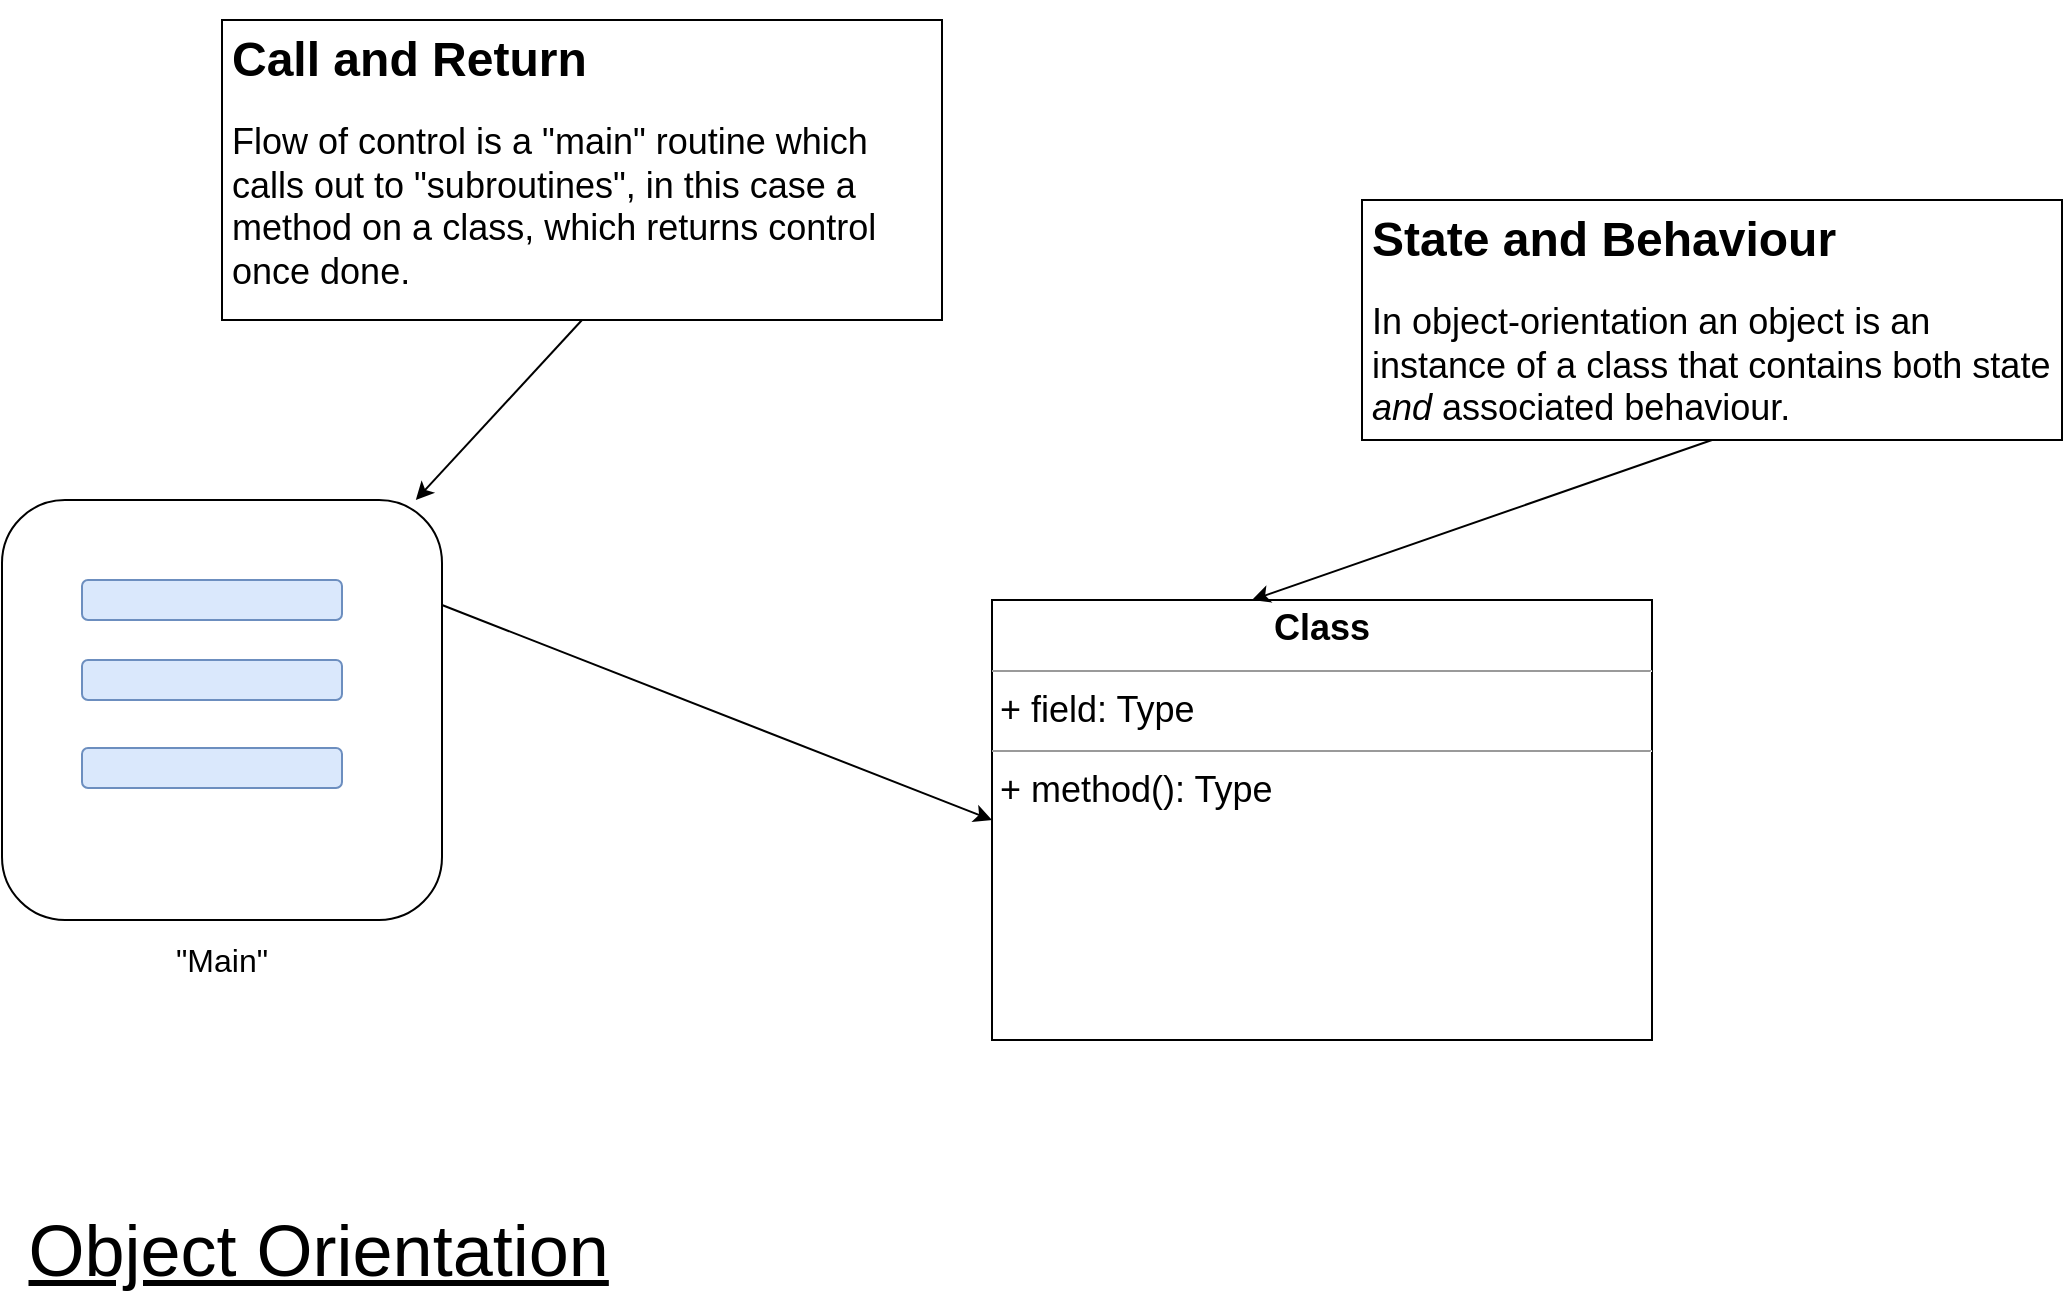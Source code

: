 <mxfile version="15.2.7" type="device"><diagram id="nr1dLRrK70tQFrGCDsv8" name="Page-1"><mxGraphModel dx="1580" dy="1186" grid="1" gridSize="10" guides="1" tooltips="1" connect="1" arrows="1" fold="1" page="1" pageScale="1" pageWidth="1169" pageHeight="827" math="0" shadow="0"><root><mxCell id="0"/><mxCell id="1" parent="0"/><mxCell id="Jpu9qR0ElXBrhkl1NrDc-1" value="&lt;p style=&quot;margin: 4px 0px 0px ; text-align: center ; font-size: 18px&quot;&gt;&lt;b&gt;&lt;font style=&quot;font-size: 18px&quot;&gt;Class&lt;/font&gt;&lt;/b&gt;&lt;/p&gt;&lt;hr size=&quot;1&quot; style=&quot;font-size: 18px&quot;&gt;&lt;p style=&quot;margin: 0px 0px 0px 4px ; font-size: 18px&quot;&gt;&lt;font style=&quot;font-size: 18px&quot;&gt;+ field: Type&lt;/font&gt;&lt;/p&gt;&lt;hr size=&quot;1&quot; style=&quot;font-size: 18px&quot;&gt;&lt;p style=&quot;margin: 0px 0px 0px 4px ; font-size: 18px&quot;&gt;&lt;font style=&quot;font-size: 18px&quot;&gt;+ method(): Type&lt;/font&gt;&lt;/p&gt;" style="verticalAlign=top;align=left;overflow=fill;fontSize=12;fontFamily=Helvetica;html=1;" vertex="1" parent="1"><mxGeometry x="585" y="360" width="330" height="220" as="geometry"/></mxCell><mxCell id="Jpu9qR0ElXBrhkl1NrDc-2" value="&lt;font size=&quot;1&quot;&gt;&lt;u style=&quot;font-size: 36px&quot;&gt;Object Orientation&lt;/u&gt;&lt;/font&gt;&amp;nbsp;" style="text;html=1;strokeColor=none;fillColor=none;align=center;verticalAlign=middle;whiteSpace=wrap;rounded=0;" vertex="1" parent="1"><mxGeometry x="100" y="660" width="300" height="50" as="geometry"/></mxCell><mxCell id="Jpu9qR0ElXBrhkl1NrDc-3" value="&lt;h1&gt;State and Behaviour&lt;/h1&gt;&lt;p&gt;&lt;font style=&quot;font-size: 18px&quot;&gt;In object-orientation an object is an instance of a class that contains both state &lt;i&gt;and&lt;/i&gt;&amp;nbsp;associated behaviour.&amp;nbsp;&amp;nbsp;&lt;/font&gt;&lt;/p&gt;" style="text;html=1;strokeColor=default;fillColor=none;spacing=5;spacingTop=-20;whiteSpace=wrap;overflow=hidden;rounded=0;" vertex="1" parent="1"><mxGeometry x="770" y="160" width="350" height="120" as="geometry"/></mxCell><mxCell id="Jpu9qR0ElXBrhkl1NrDc-4" value="" style="endArrow=classic;html=1;entryX=0.394;entryY=0;entryDx=0;entryDy=0;entryPerimeter=0;exitX=0.5;exitY=1;exitDx=0;exitDy=0;" edge="1" parent="1" source="Jpu9qR0ElXBrhkl1NrDc-3" target="Jpu9qR0ElXBrhkl1NrDc-1"><mxGeometry width="50" height="50" relative="1" as="geometry"><mxPoint x="960" y="290" as="sourcePoint"/><mxPoint x="550" y="360" as="targetPoint"/></mxGeometry></mxCell><mxCell id="Jpu9qR0ElXBrhkl1NrDc-6" value="" style="rounded=1;whiteSpace=wrap;html=1;strokeColor=default;" vertex="1" parent="1"><mxGeometry x="90" y="310" width="220" height="210" as="geometry"/></mxCell><mxCell id="Jpu9qR0ElXBrhkl1NrDc-7" value="" style="rounded=1;whiteSpace=wrap;html=1;strokeColor=#6c8ebf;fillColor=#dae8fc;" vertex="1" parent="1"><mxGeometry x="130" y="350" width="130" height="20" as="geometry"/></mxCell><mxCell id="Jpu9qR0ElXBrhkl1NrDc-9" value="" style="rounded=1;whiteSpace=wrap;html=1;strokeColor=#6c8ebf;fillColor=#dae8fc;" vertex="1" parent="1"><mxGeometry x="130" y="390" width="130" height="20" as="geometry"/></mxCell><mxCell id="Jpu9qR0ElXBrhkl1NrDc-10" value="" style="rounded=1;whiteSpace=wrap;html=1;strokeColor=#6c8ebf;fillColor=#dae8fc;" vertex="1" parent="1"><mxGeometry x="130" y="434" width="130" height="20" as="geometry"/></mxCell><mxCell id="Jpu9qR0ElXBrhkl1NrDc-11" value="&lt;font style=&quot;font-size: 16px&quot;&gt;&quot;Main&quot;&lt;/font&gt;" style="text;html=1;strokeColor=none;fillColor=none;align=center;verticalAlign=middle;whiteSpace=wrap;rounded=0;" vertex="1" parent="1"><mxGeometry x="180" y="530" width="40" height="20" as="geometry"/></mxCell><mxCell id="Jpu9qR0ElXBrhkl1NrDc-12" value="" style="endArrow=classic;html=1;entryX=0;entryY=0.5;entryDx=0;entryDy=0;exitX=1;exitY=0.25;exitDx=0;exitDy=0;" edge="1" parent="1" source="Jpu9qR0ElXBrhkl1NrDc-6" target="Jpu9qR0ElXBrhkl1NrDc-1"><mxGeometry width="50" height="50" relative="1" as="geometry"><mxPoint x="955" y="290" as="sourcePoint"/><mxPoint x="725.02" y="370" as="targetPoint"/></mxGeometry></mxCell><mxCell id="Jpu9qR0ElXBrhkl1NrDc-13" value="&lt;h1&gt;Call and Return&lt;/h1&gt;&lt;p&gt;&lt;span style=&quot;font-size: 18px&quot;&gt;Flow of control is a &quot;main&quot; routine which calls out to &quot;subroutines&quot;, in this case a method on a class, which returns control once done.&lt;/span&gt;&lt;/p&gt;" style="text;html=1;strokeColor=default;fillColor=none;spacing=5;spacingTop=-20;whiteSpace=wrap;overflow=hidden;rounded=0;" vertex="1" parent="1"><mxGeometry x="200" y="70" width="360" height="150" as="geometry"/></mxCell><mxCell id="Jpu9qR0ElXBrhkl1NrDc-14" value="" style="endArrow=classic;html=1;exitX=0.5;exitY=1;exitDx=0;exitDy=0;" edge="1" parent="1" source="Jpu9qR0ElXBrhkl1NrDc-13" target="Jpu9qR0ElXBrhkl1NrDc-6"><mxGeometry width="50" height="50" relative="1" as="geometry"><mxPoint x="420" y="330" as="sourcePoint"/><mxPoint x="470" y="280" as="targetPoint"/></mxGeometry></mxCell></root></mxGraphModel></diagram></mxfile>